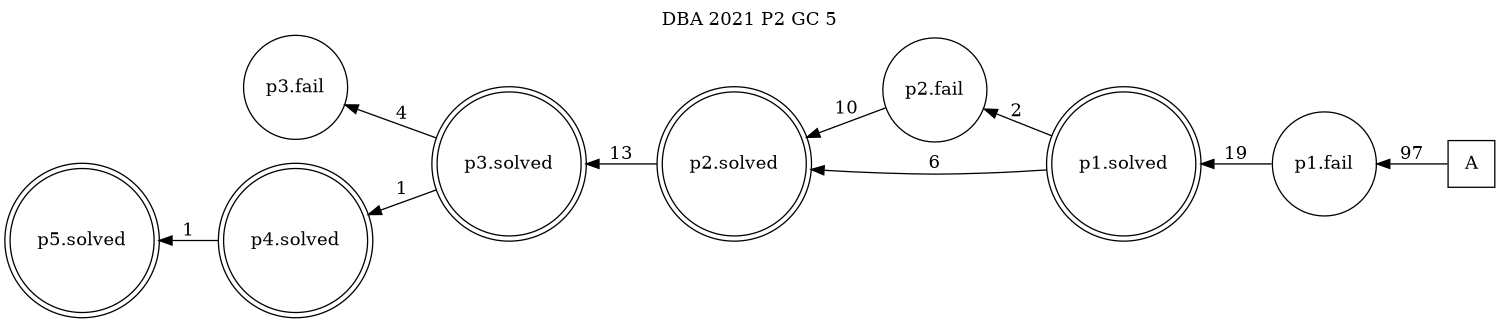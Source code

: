digraph DBA_2021_P2_GC_5_GOOD {
labelloc="tl"
label= " DBA 2021 P2 GC 5 "
rankdir="RL";
graph [ size=" 10 , 10 !"]

"A" [shape="square" label="A"]
"p1.fail" [shape="circle" label="p1.fail"]
"p1.solved" [shape="doublecircle" label="p1.solved"]
"p2.fail" [shape="circle" label="p2.fail"]
"p2.solved" [shape="doublecircle" label="p2.solved"]
"p3.solved" [shape="doublecircle" label="p3.solved"]
"p3.fail" [shape="circle" label="p3.fail"]
"p4.solved" [shape="doublecircle" label="p4.solved"]
"p5.solved" [shape="doublecircle" label="p5.solved"]
"A" -> "p1.fail" [ label=97]
"p1.fail" -> "p1.solved" [ label=19]
"p1.solved" -> "p2.fail" [ label=2]
"p1.solved" -> "p2.solved" [ label=6]
"p2.fail" -> "p2.solved" [ label=10]
"p2.solved" -> "p3.solved" [ label=13]
"p3.solved" -> "p3.fail" [ label=4]
"p3.solved" -> "p4.solved" [ label=1]
"p4.solved" -> "p5.solved" [ label=1]
}
